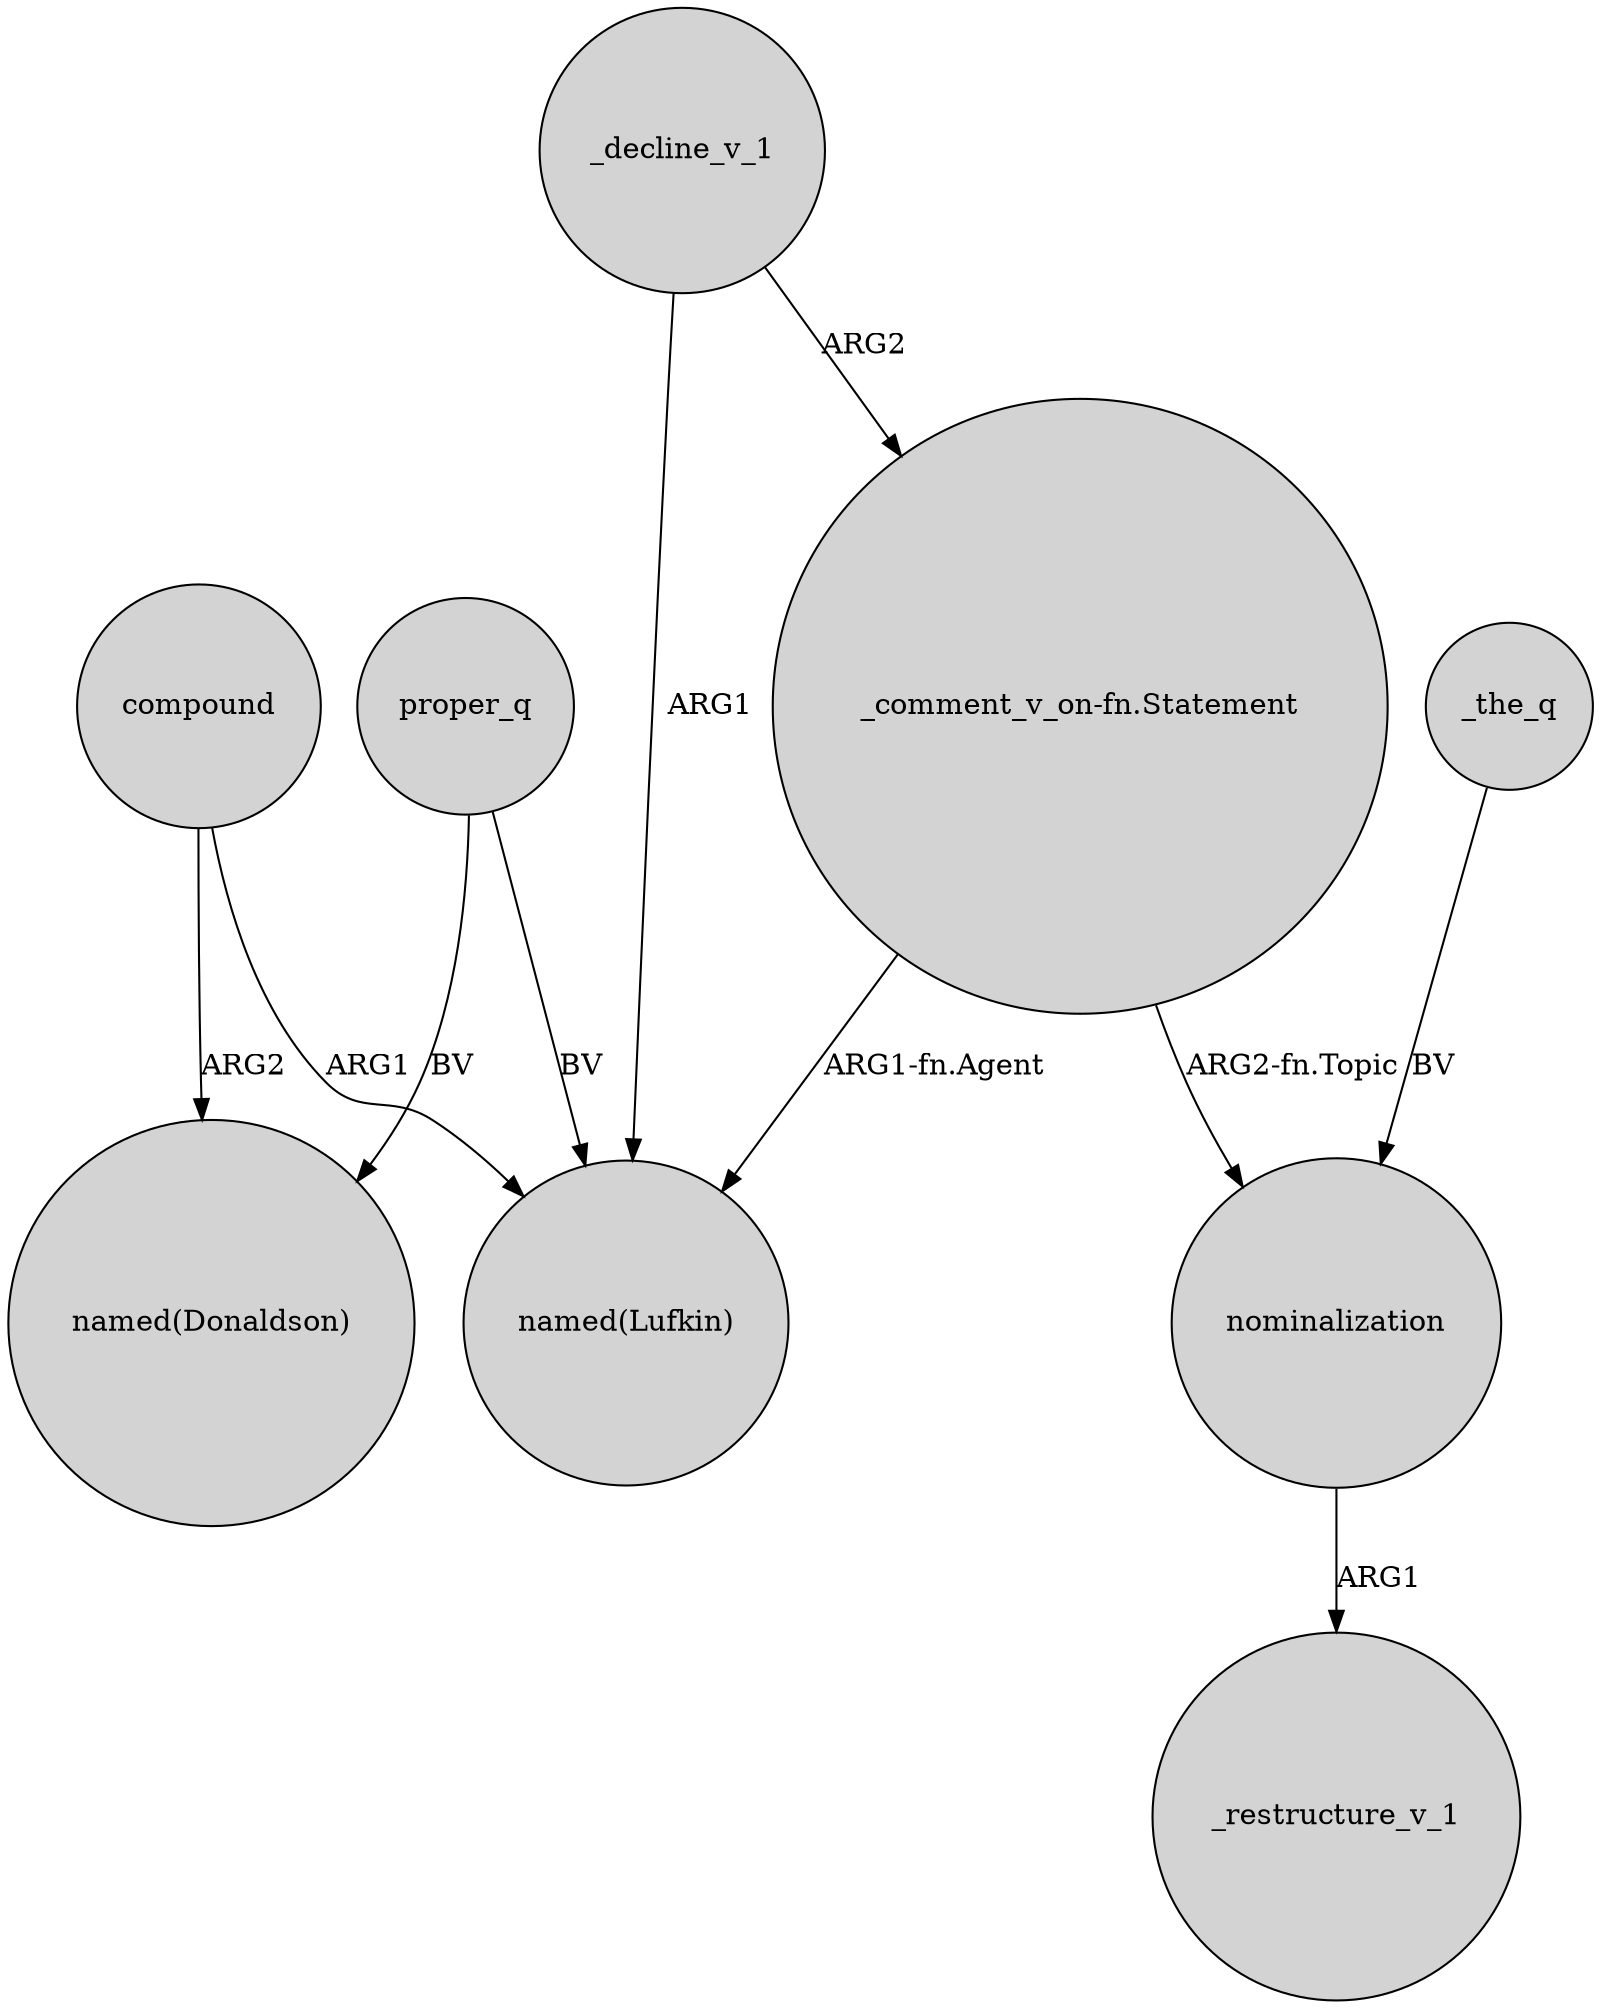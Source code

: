 digraph {
	node [shape=circle style=filled]
	proper_q -> "named(Lufkin)" [label=BV]
	proper_q -> "named(Donaldson)" [label=BV]
	_decline_v_1 -> "named(Lufkin)" [label=ARG1]
	"_comment_v_on-fn.Statement" -> "named(Lufkin)" [label="ARG1-fn.Agent"]
	compound -> "named(Lufkin)" [label=ARG1]
	nominalization -> _restructure_v_1 [label=ARG1]
	compound -> "named(Donaldson)" [label=ARG2]
	"_comment_v_on-fn.Statement" -> nominalization [label="ARG2-fn.Topic"]
	_decline_v_1 -> "_comment_v_on-fn.Statement" [label=ARG2]
	_the_q -> nominalization [label=BV]
}
